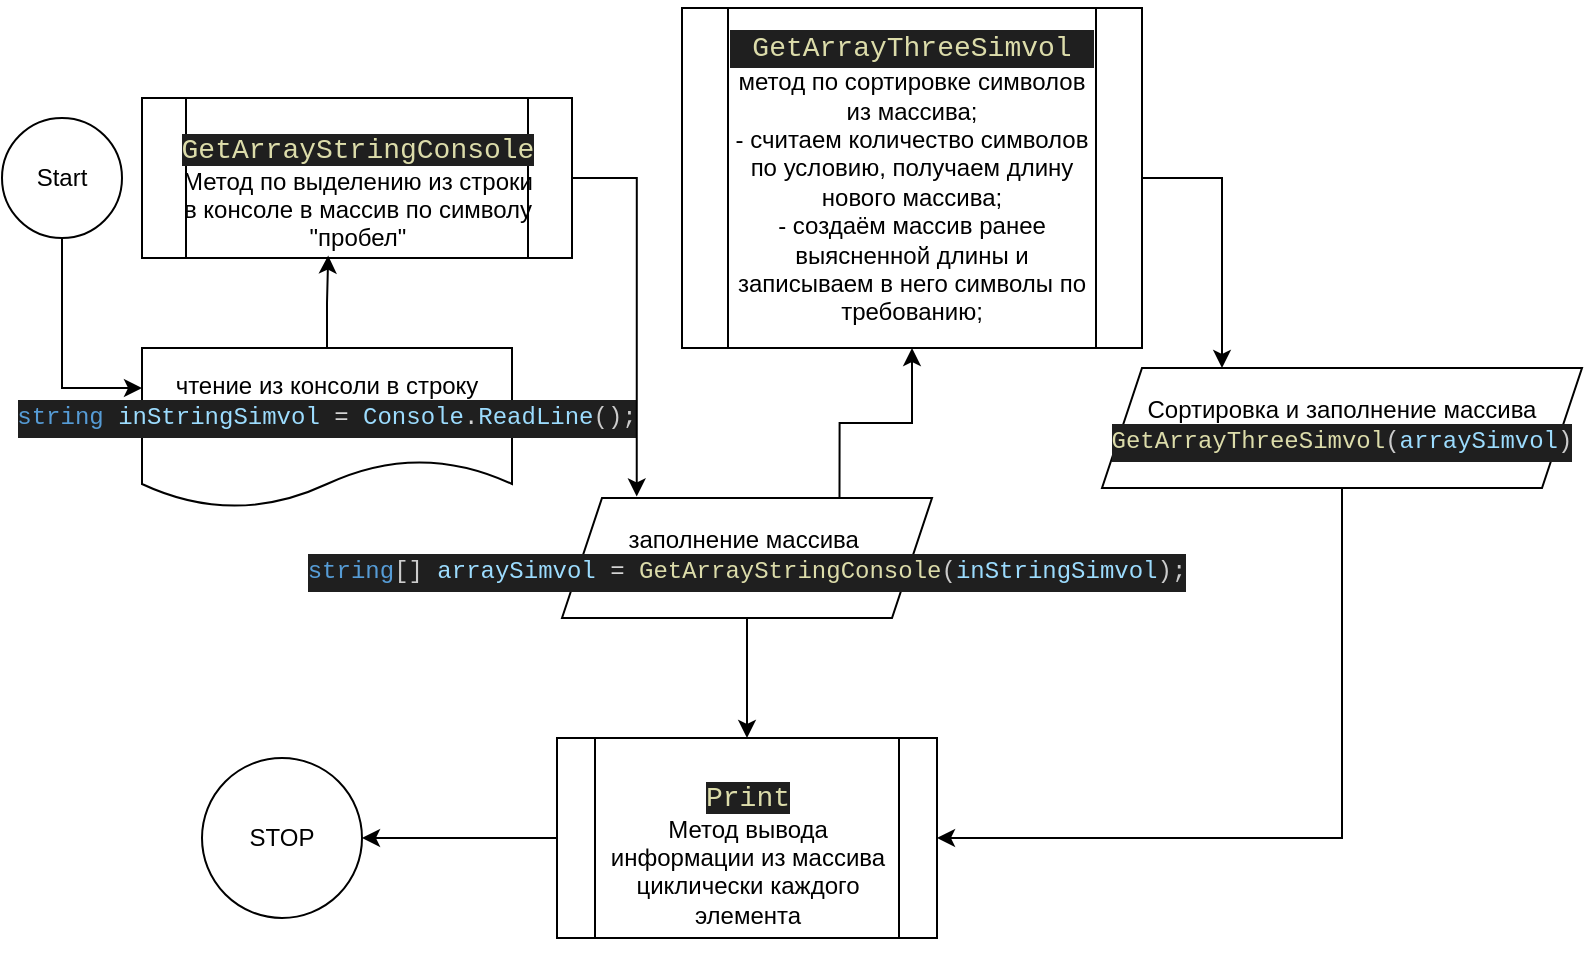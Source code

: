 <mxfile version="24.4.8" type="github">
  <diagram id="C5RBs43oDa-KdzZeNtuy" name="Page-1">
    <mxGraphModel dx="1050" dy="530" grid="1" gridSize="10" guides="1" tooltips="1" connect="1" arrows="1" fold="1" page="1" pageScale="1" pageWidth="827" pageHeight="1169" math="0" shadow="0">
      <root>
        <mxCell id="WIyWlLk6GJQsqaUBKTNV-0" />
        <mxCell id="WIyWlLk6GJQsqaUBKTNV-1" parent="WIyWlLk6GJQsqaUBKTNV-0" />
        <mxCell id="wMEW244yOxdJIl7k4n5K-20" style="edgeStyle=orthogonalEdgeStyle;rounded=0;orthogonalLoop=1;jettySize=auto;html=1;exitX=0.5;exitY=1;exitDx=0;exitDy=0;entryX=0;entryY=0.25;entryDx=0;entryDy=0;" edge="1" parent="WIyWlLk6GJQsqaUBKTNV-1" source="wMEW244yOxdJIl7k4n5K-0" target="wMEW244yOxdJIl7k4n5K-13">
          <mxGeometry relative="1" as="geometry" />
        </mxCell>
        <mxCell id="wMEW244yOxdJIl7k4n5K-0" value="Start" style="ellipse;whiteSpace=wrap;html=1;aspect=fixed;" vertex="1" parent="WIyWlLk6GJQsqaUBKTNV-1">
          <mxGeometry x="10" y="90" width="60" height="60" as="geometry" />
        </mxCell>
        <mxCell id="wMEW244yOxdJIl7k4n5K-26" style="edgeStyle=orthogonalEdgeStyle;rounded=0;orthogonalLoop=1;jettySize=auto;html=1;exitX=1;exitY=0.5;exitDx=0;exitDy=0;entryX=0.25;entryY=0;entryDx=0;entryDy=0;" edge="1" parent="WIyWlLk6GJQsqaUBKTNV-1" source="wMEW244yOxdJIl7k4n5K-1" target="wMEW244yOxdJIl7k4n5K-25">
          <mxGeometry relative="1" as="geometry" />
        </mxCell>
        <mxCell id="wMEW244yOxdJIl7k4n5K-1" value="&lt;br&gt;&lt;div style=&quot;color: #cccccc;background-color: #1f1f1f;font-family: Consolas, &#39;Courier New&#39;, monospace;font-weight: normal;font-size: 14px;line-height: 19px;white-space: pre;&quot;&gt;&lt;div&gt;&lt;span style=&quot;color: #dcdcaa;&quot;&gt;GetArrayThreeSimvol&lt;/span&gt;&lt;/div&gt;&lt;/div&gt;метод по сортировке символов из массива;&lt;div&gt;- считаем количество символов по условию, получаем длину нового массива;&lt;/div&gt;&lt;div&gt;- создаём массив ранее выясненной длины и записываем в него символы по требованию;&lt;br&gt;&lt;br&gt;&lt;/div&gt;" style="shape=process;whiteSpace=wrap;html=1;backgroundOutline=1;" vertex="1" parent="WIyWlLk6GJQsqaUBKTNV-1">
          <mxGeometry x="350" y="35" width="230" height="170" as="geometry" />
        </mxCell>
        <mxCell id="wMEW244yOxdJIl7k4n5K-2" value="&lt;br&gt;&lt;span style=&quot;color: rgb(220, 220, 170); font-family: Consolas, &amp;quot;Courier New&amp;quot;, monospace; font-size: 14px; font-style: normal; font-variant-ligatures: normal; font-variant-caps: normal; font-weight: 400; letter-spacing: normal; orphans: 2; text-align: center; text-indent: 0px; text-transform: none; widows: 2; word-spacing: 0px; -webkit-text-stroke-width: 0px; white-space: pre; background-color: rgb(31, 31, 31); text-decoration-thickness: initial; text-decoration-style: initial; text-decoration-color: initial; display: inline !important; float: none;&quot;&gt;GetArrayStringConsole&lt;/span&gt;&lt;br&gt;Метод по выделению из строки в консоле в массив по символу &quot;пробел&quot;" style="shape=process;whiteSpace=wrap;html=1;backgroundOutline=1;" vertex="1" parent="WIyWlLk6GJQsqaUBKTNV-1">
          <mxGeometry x="80" y="80" width="215" height="80" as="geometry" />
        </mxCell>
        <mxCell id="wMEW244yOxdJIl7k4n5K-30" value="" style="edgeStyle=orthogonalEdgeStyle;rounded=0;orthogonalLoop=1;jettySize=auto;html=1;" edge="1" parent="WIyWlLk6GJQsqaUBKTNV-1" source="wMEW244yOxdJIl7k4n5K-8" target="wMEW244yOxdJIl7k4n5K-29">
          <mxGeometry relative="1" as="geometry" />
        </mxCell>
        <mxCell id="wMEW244yOxdJIl7k4n5K-8" value="&lt;br&gt;&lt;span style=&quot;forced-color-adjust: none; font-style: normal; font-variant-ligatures: normal; font-variant-caps: normal; font-weight: 400; letter-spacing: normal; orphans: 2; text-align: center; text-indent: 0px; text-transform: none; widows: 2; word-spacing: 0px; -webkit-text-stroke-width: 0px; text-decoration-thickness: initial; text-decoration-style: initial; text-decoration-color: initial; color: rgb(220, 220, 170); font-family: Consolas, &amp;quot;Courier New&amp;quot;, monospace; font-size: 14px; white-space: pre; background-color: rgb(31, 31, 31); float: none; display: inline !important;&quot;&gt;&lt;br&gt;&lt;/span&gt;&lt;div&gt;&lt;span style=&quot;forced-color-adjust: none; font-style: normal; font-variant-ligatures: normal; font-variant-caps: normal; font-weight: 400; letter-spacing: normal; orphans: 2; text-align: center; text-indent: 0px; text-transform: none; widows: 2; word-spacing: 0px; -webkit-text-stroke-width: 0px; text-decoration-thickness: initial; text-decoration-style: initial; text-decoration-color: initial; color: rgb(220, 220, 170); font-family: Consolas, &amp;quot;Courier New&amp;quot;, monospace; font-size: 14px; white-space: pre; background-color: rgb(31, 31, 31); float: none; display: inline !important;&quot;&gt;Print&lt;/span&gt;&lt;br style=&quot;forced-color-adjust: none; color: rgb(0, 0, 0); font-family: Helvetica; font-size: 12px; font-style: normal; font-variant-ligatures: normal; font-variant-caps: normal; font-weight: 400; letter-spacing: normal; orphans: 2; text-align: center; text-indent: 0px; text-transform: none; widows: 2; word-spacing: 0px; -webkit-text-stroke-width: 0px; white-space: normal; background-color: rgb(251, 251, 251); text-decoration-thickness: initial; text-decoration-style: initial; text-decoration-color: initial;&quot;&gt;Метод вывода информации из массива циклически каждого элемента&lt;div&gt;&lt;br&gt;&lt;/div&gt;&lt;/div&gt;" style="shape=process;whiteSpace=wrap;html=1;backgroundOutline=1;" vertex="1" parent="WIyWlLk6GJQsqaUBKTNV-1">
          <mxGeometry x="287.5" y="400" width="190" height="100" as="geometry" />
        </mxCell>
        <mxCell id="wMEW244yOxdJIl7k4n5K-13" value="чтение из консоли в строку&lt;div style=&quot;&quot;&gt;&lt;div style=&quot;color: rgb(204, 204, 204); background-color: rgb(31, 31, 31); font-family: Consolas, &amp;quot;Courier New&amp;quot;, monospace; line-height: 19px; white-space: pre;&quot;&gt;&lt;span style=&quot;color: #569cd6;&quot;&gt;string&lt;/span&gt; &lt;span style=&quot;color: #9cdcfe;&quot;&gt;inStringSimvol&lt;/span&gt; &lt;span style=&quot;color: #d4d4d4;&quot;&gt;=&lt;/span&gt; &lt;span style=&quot;color: #9cdcfe;&quot;&gt;Console&lt;/span&gt;&lt;span style=&quot;color: #d4d4d4;&quot;&gt;.&lt;/span&gt;&lt;span style=&quot;color: #9cdcfe;&quot;&gt;ReadLine&lt;/span&gt;();&lt;/div&gt;&lt;/div&gt;" style="shape=document;whiteSpace=wrap;html=1;boundedLbl=1;" vertex="1" parent="WIyWlLk6GJQsqaUBKTNV-1">
          <mxGeometry x="80" y="205" width="185" height="80" as="geometry" />
        </mxCell>
        <mxCell id="wMEW244yOxdJIl7k4n5K-21" style="edgeStyle=orthogonalEdgeStyle;rounded=0;orthogonalLoop=1;jettySize=auto;html=1;exitX=0.5;exitY=0;exitDx=0;exitDy=0;entryX=0.433;entryY=0.985;entryDx=0;entryDy=0;entryPerimeter=0;" edge="1" parent="WIyWlLk6GJQsqaUBKTNV-1" source="wMEW244yOxdJIl7k4n5K-13" target="wMEW244yOxdJIl7k4n5K-2">
          <mxGeometry relative="1" as="geometry" />
        </mxCell>
        <mxCell id="wMEW244yOxdJIl7k4n5K-24" style="edgeStyle=orthogonalEdgeStyle;rounded=0;orthogonalLoop=1;jettySize=auto;html=1;exitX=0.75;exitY=0;exitDx=0;exitDy=0;entryX=0.5;entryY=1;entryDx=0;entryDy=0;" edge="1" parent="WIyWlLk6GJQsqaUBKTNV-1" source="wMEW244yOxdJIl7k4n5K-22" target="wMEW244yOxdJIl7k4n5K-1">
          <mxGeometry relative="1" as="geometry" />
        </mxCell>
        <mxCell id="wMEW244yOxdJIl7k4n5K-28" style="edgeStyle=orthogonalEdgeStyle;rounded=0;orthogonalLoop=1;jettySize=auto;html=1;exitX=0.5;exitY=1;exitDx=0;exitDy=0;entryX=0.5;entryY=0;entryDx=0;entryDy=0;" edge="1" parent="WIyWlLk6GJQsqaUBKTNV-1" source="wMEW244yOxdJIl7k4n5K-22" target="wMEW244yOxdJIl7k4n5K-8">
          <mxGeometry relative="1" as="geometry" />
        </mxCell>
        <mxCell id="wMEW244yOxdJIl7k4n5K-22" value="заполнение массива&amp;nbsp;&lt;div style=&quot;&quot;&gt;&lt;div style=&quot;color: rgb(204, 204, 204); background-color: rgb(31, 31, 31); font-family: Consolas, &amp;quot;Courier New&amp;quot;, monospace; line-height: 19px; white-space: pre;&quot;&gt;&lt;span style=&quot;color: #569cd6;&quot;&gt;string&lt;/span&gt;[] &lt;span style=&quot;color: #9cdcfe;&quot;&gt;arraySimvol&lt;/span&gt; &lt;span style=&quot;color: #d4d4d4;&quot;&gt;=&lt;/span&gt; &lt;span style=&quot;color: #dcdcaa;&quot;&gt;GetArrayStringConsole&lt;/span&gt;(&lt;span style=&quot;color: #9cdcfe;&quot;&gt;inStringSimvol&lt;/span&gt;);&lt;/div&gt;&lt;/div&gt;" style="shape=parallelogram;perimeter=parallelogramPerimeter;whiteSpace=wrap;html=1;fixedSize=1;" vertex="1" parent="WIyWlLk6GJQsqaUBKTNV-1">
          <mxGeometry x="290" y="280" width="185" height="60" as="geometry" />
        </mxCell>
        <mxCell id="wMEW244yOxdJIl7k4n5K-23" style="edgeStyle=orthogonalEdgeStyle;rounded=0;orthogonalLoop=1;jettySize=auto;html=1;exitX=1;exitY=0.5;exitDx=0;exitDy=0;entryX=0.202;entryY=-0.013;entryDx=0;entryDy=0;entryPerimeter=0;" edge="1" parent="WIyWlLk6GJQsqaUBKTNV-1" source="wMEW244yOxdJIl7k4n5K-2" target="wMEW244yOxdJIl7k4n5K-22">
          <mxGeometry relative="1" as="geometry" />
        </mxCell>
        <mxCell id="wMEW244yOxdJIl7k4n5K-27" style="edgeStyle=orthogonalEdgeStyle;rounded=0;orthogonalLoop=1;jettySize=auto;html=1;exitX=0.5;exitY=1;exitDx=0;exitDy=0;entryX=1;entryY=0.5;entryDx=0;entryDy=0;" edge="1" parent="WIyWlLk6GJQsqaUBKTNV-1" source="wMEW244yOxdJIl7k4n5K-25" target="wMEW244yOxdJIl7k4n5K-8">
          <mxGeometry relative="1" as="geometry" />
        </mxCell>
        <mxCell id="wMEW244yOxdJIl7k4n5K-25" value="Сортировка и заполнение массива&lt;div style=&quot;&quot;&gt;&lt;div style=&quot;color: rgb(204, 204, 204); background-color: rgb(31, 31, 31); font-family: Consolas, &amp;quot;Courier New&amp;quot;, monospace; line-height: 19px; white-space: pre;&quot;&gt;&lt;font style=&quot;font-size: 12px;&quot;&gt;&lt;span style=&quot;color: rgb(220, 220, 170);&quot;&gt;GetArrayThreeSimvol&lt;/span&gt;(&lt;span style=&quot;color: rgb(156, 220, 254);&quot;&gt;arraySimvol&lt;/span&gt;)&lt;/font&gt;&lt;/div&gt;&lt;/div&gt;" style="shape=parallelogram;perimeter=parallelogramPerimeter;whiteSpace=wrap;html=1;fixedSize=1;" vertex="1" parent="WIyWlLk6GJQsqaUBKTNV-1">
          <mxGeometry x="560" y="215" width="240" height="60" as="geometry" />
        </mxCell>
        <mxCell id="wMEW244yOxdJIl7k4n5K-29" value="STOP" style="ellipse;whiteSpace=wrap;html=1;aspect=fixed;" vertex="1" parent="WIyWlLk6GJQsqaUBKTNV-1">
          <mxGeometry x="110" y="410" width="80" height="80" as="geometry" />
        </mxCell>
      </root>
    </mxGraphModel>
  </diagram>
</mxfile>
